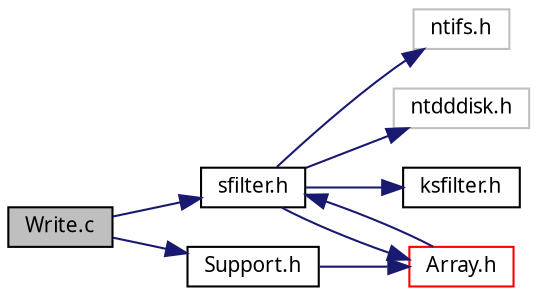 digraph G
{
  edge [fontname="FreeSans.ttf",fontsize=10,labelfontname="FreeSans.ttf",labelfontsize=10];
  node [fontname="FreeSans.ttf",fontsize=10,shape=record];
  rankdir=LR;
  Node1 [label="Write.c",height=0.2,width=0.4,color="black", fillcolor="grey75", style="filled" fontcolor="black"];
  Node1 -> Node2 [color="midnightblue",fontsize=10,style="solid"];
  Node2 [label="sfilter.h",height=0.2,width=0.4,color="black", fillcolor="white", style="filled",URL="$sfilter_8h.html"];
  Node2 -> Node3 [color="midnightblue",fontsize=10,style="solid"];
  Node3 [label="ntifs.h",height=0.2,width=0.4,color="grey75", fillcolor="white", style="filled"];
  Node2 -> Node4 [color="midnightblue",fontsize=10,style="solid"];
  Node4 [label="ntdddisk.h",height=0.2,width=0.4,color="grey75", fillcolor="white", style="filled"];
  Node2 -> Node5 [color="midnightblue",fontsize=10,style="solid"];
  Node5 [label="ksfilter.h",height=0.2,width=0.4,color="black", fillcolor="white", style="filled",URL="$ksfilter_8h.html"];
  Node2 -> Node6 [color="midnightblue",fontsize=10,style="solid"];
  Node6 [label="Array.h",height=0.2,width=0.4,color="red", fillcolor="white", style="filled",URL="$_array_8h.html"];
  Node6 -> Node2 [color="midnightblue",fontsize=10,style="solid"];
  Node1 -> Node7 [color="midnightblue",fontsize=10,style="solid"];
  Node7 [label="Support.h",height=0.2,width=0.4,color="black", fillcolor="white", style="filled",URL="$_support_8h.html"];
  Node7 -> Node6 [color="midnightblue",fontsize=10,style="solid"];
}
